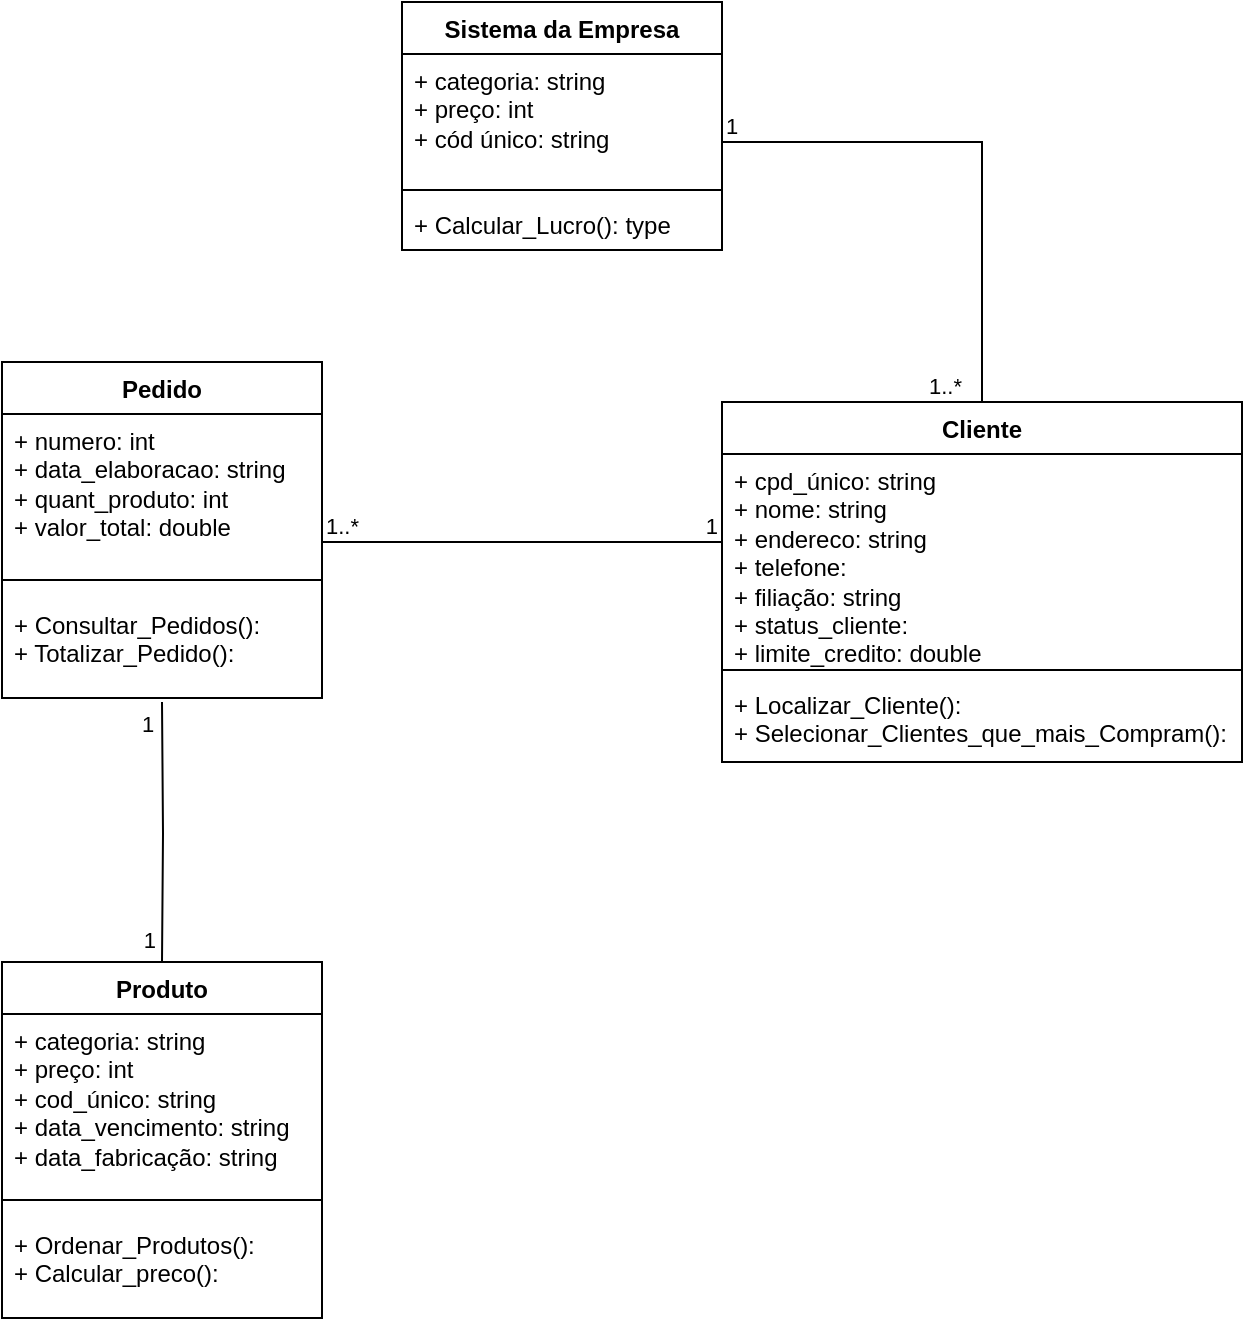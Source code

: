 <mxfile version="24.9.3">
  <diagram name="Página-1" id="1-bsAJybU4CAWj2IOjZU">
    <mxGraphModel dx="899" dy="761" grid="1" gridSize="10" guides="1" tooltips="1" connect="1" arrows="1" fold="1" page="1" pageScale="1" pageWidth="827" pageHeight="1169" math="0" shadow="0">
      <root>
        <mxCell id="0" />
        <mxCell id="1" parent="0" />
        <mxCell id="gSGYzmzYV6SwLATnWGjw-1" value="Produto" style="swimlane;fontStyle=1;align=center;verticalAlign=top;childLayout=stackLayout;horizontal=1;startSize=26;horizontalStack=0;resizeParent=1;resizeParentMax=0;resizeLast=0;collapsible=1;marginBottom=0;whiteSpace=wrap;html=1;" vertex="1" parent="1">
          <mxGeometry x="40" y="560" width="160" height="178" as="geometry" />
        </mxCell>
        <mxCell id="gSGYzmzYV6SwLATnWGjw-2" value="+ categoria: string&lt;br&gt;+ preço: int&lt;div style=&quot;forced-color-adjust: none;&quot;&gt;+ cod_único: string&lt;br&gt;+ data_vencimento: string&lt;/div&gt;&lt;div style=&quot;forced-color-adjust: none;&quot;&gt;+ data_fabricação: string&lt;/div&gt;" style="text;strokeColor=none;fillColor=none;align=left;verticalAlign=top;spacingLeft=4;spacingRight=4;overflow=hidden;rotatable=0;points=[[0,0.5],[1,0.5]];portConstraint=eastwest;whiteSpace=wrap;html=1;" vertex="1" parent="gSGYzmzYV6SwLATnWGjw-1">
          <mxGeometry y="26" width="160" height="84" as="geometry" />
        </mxCell>
        <mxCell id="gSGYzmzYV6SwLATnWGjw-3" value="" style="line;strokeWidth=1;fillColor=none;align=left;verticalAlign=middle;spacingTop=-1;spacingLeft=3;spacingRight=3;rotatable=0;labelPosition=right;points=[];portConstraint=eastwest;strokeColor=inherit;" vertex="1" parent="gSGYzmzYV6SwLATnWGjw-1">
          <mxGeometry y="110" width="160" height="18" as="geometry" />
        </mxCell>
        <mxCell id="gSGYzmzYV6SwLATnWGjw-4" value="+ Ordenar_Produtos():&amp;nbsp;&lt;div&gt;+ Calcular_preco():&amp;nbsp;&lt;/div&gt;" style="text;strokeColor=none;fillColor=none;align=left;verticalAlign=top;spacingLeft=4;spacingRight=4;overflow=hidden;rotatable=0;points=[[0,0.5],[1,0.5]];portConstraint=eastwest;whiteSpace=wrap;html=1;" vertex="1" parent="gSGYzmzYV6SwLATnWGjw-1">
          <mxGeometry y="128" width="160" height="50" as="geometry" />
        </mxCell>
        <mxCell id="gSGYzmzYV6SwLATnWGjw-5" value="Cliente" style="swimlane;fontStyle=1;align=center;verticalAlign=top;childLayout=stackLayout;horizontal=1;startSize=26;horizontalStack=0;resizeParent=1;resizeParentMax=0;resizeLast=0;collapsible=1;marginBottom=0;whiteSpace=wrap;html=1;" vertex="1" parent="1">
          <mxGeometry x="400" y="280" width="260" height="180" as="geometry" />
        </mxCell>
        <mxCell id="gSGYzmzYV6SwLATnWGjw-6" value="&lt;div style=&quot;forced-color-adjust: none;&quot;&gt;+ cpd_único: string&lt;br&gt;+ nome: string&lt;/div&gt;&lt;div style=&quot;forced-color-adjust: none;&quot;&gt;+ endereco: string&lt;/div&gt;&lt;div style=&quot;forced-color-adjust: none;&quot;&gt;+ telefone:&amp;nbsp;&lt;/div&gt;&lt;div style=&quot;forced-color-adjust: none;&quot;&gt;+ filiação: string&lt;/div&gt;&lt;div style=&quot;forced-color-adjust: none;&quot;&gt;+ status_cliente:&lt;/div&gt;&lt;div style=&quot;forced-color-adjust: none;&quot;&gt;+ limite_credito: double&lt;/div&gt;" style="text;strokeColor=none;fillColor=none;align=left;verticalAlign=top;spacingLeft=4;spacingRight=4;overflow=hidden;rotatable=0;points=[[0,0.5],[1,0.5]];portConstraint=eastwest;whiteSpace=wrap;html=1;" vertex="1" parent="gSGYzmzYV6SwLATnWGjw-5">
          <mxGeometry y="26" width="260" height="104" as="geometry" />
        </mxCell>
        <mxCell id="gSGYzmzYV6SwLATnWGjw-7" value="" style="line;strokeWidth=1;fillColor=none;align=left;verticalAlign=middle;spacingTop=-1;spacingLeft=3;spacingRight=3;rotatable=0;labelPosition=right;points=[];portConstraint=eastwest;strokeColor=inherit;" vertex="1" parent="gSGYzmzYV6SwLATnWGjw-5">
          <mxGeometry y="130" width="260" height="8" as="geometry" />
        </mxCell>
        <mxCell id="gSGYzmzYV6SwLATnWGjw-8" value="+ Localizar_Cliente():&amp;nbsp;&lt;div&gt;+ Selecionar_Clientes_que_mais_Compram():&lt;/div&gt;" style="text;strokeColor=none;fillColor=none;align=left;verticalAlign=top;spacingLeft=4;spacingRight=4;overflow=hidden;rotatable=0;points=[[0,0.5],[1,0.5]];portConstraint=eastwest;whiteSpace=wrap;html=1;" vertex="1" parent="gSGYzmzYV6SwLATnWGjw-5">
          <mxGeometry y="138" width="260" height="42" as="geometry" />
        </mxCell>
        <mxCell id="gSGYzmzYV6SwLATnWGjw-9" value="Sistema da Empresa" style="swimlane;fontStyle=1;align=center;verticalAlign=top;childLayout=stackLayout;horizontal=1;startSize=26;horizontalStack=0;resizeParent=1;resizeParentMax=0;resizeLast=0;collapsible=1;marginBottom=0;whiteSpace=wrap;html=1;" vertex="1" parent="1">
          <mxGeometry x="240" y="80" width="160" height="124" as="geometry" />
        </mxCell>
        <mxCell id="gSGYzmzYV6SwLATnWGjw-10" value="+ categoria: string&lt;br&gt;+ preço: int&lt;div style=&quot;forced-color-adjust: none;&quot;&gt;+ cód único: string&lt;br&gt;&lt;br&gt;&lt;/div&gt;" style="text;strokeColor=none;fillColor=none;align=left;verticalAlign=top;spacingLeft=4;spacingRight=4;overflow=hidden;rotatable=0;points=[[0,0.5],[1,0.5]];portConstraint=eastwest;whiteSpace=wrap;html=1;" vertex="1" parent="gSGYzmzYV6SwLATnWGjw-9">
          <mxGeometry y="26" width="160" height="64" as="geometry" />
        </mxCell>
        <mxCell id="gSGYzmzYV6SwLATnWGjw-11" value="" style="line;strokeWidth=1;fillColor=none;align=left;verticalAlign=middle;spacingTop=-1;spacingLeft=3;spacingRight=3;rotatable=0;labelPosition=right;points=[];portConstraint=eastwest;strokeColor=inherit;" vertex="1" parent="gSGYzmzYV6SwLATnWGjw-9">
          <mxGeometry y="90" width="160" height="8" as="geometry" />
        </mxCell>
        <mxCell id="gSGYzmzYV6SwLATnWGjw-12" value="+ Calcular_Lucro(): type" style="text;strokeColor=none;fillColor=none;align=left;verticalAlign=top;spacingLeft=4;spacingRight=4;overflow=hidden;rotatable=0;points=[[0,0.5],[1,0.5]];portConstraint=eastwest;whiteSpace=wrap;html=1;" vertex="1" parent="gSGYzmzYV6SwLATnWGjw-9">
          <mxGeometry y="98" width="160" height="26" as="geometry" />
        </mxCell>
        <mxCell id="gSGYzmzYV6SwLATnWGjw-17" value="" style="endArrow=none;html=1;edgeStyle=orthogonalEdgeStyle;rounded=0;exitX=1;exitY=0.5;exitDx=0;exitDy=0;entryX=0;entryY=0.404;entryDx=0;entryDy=0;entryPerimeter=0;" edge="1" parent="1">
          <mxGeometry relative="1" as="geometry">
            <mxPoint x="200" y="350" as="sourcePoint" />
            <mxPoint x="400.0" y="350.016" as="targetPoint" />
          </mxGeometry>
        </mxCell>
        <mxCell id="gSGYzmzYV6SwLATnWGjw-18" value="1..*" style="edgeLabel;resizable=0;html=1;align=left;verticalAlign=bottom;" connectable="0" vertex="1" parent="gSGYzmzYV6SwLATnWGjw-17">
          <mxGeometry x="-1" relative="1" as="geometry">
            <mxPoint as="offset" />
          </mxGeometry>
        </mxCell>
        <mxCell id="gSGYzmzYV6SwLATnWGjw-19" value="1" style="edgeLabel;resizable=0;html=1;align=right;verticalAlign=bottom;" connectable="0" vertex="1" parent="gSGYzmzYV6SwLATnWGjw-17">
          <mxGeometry x="1" relative="1" as="geometry">
            <mxPoint x="-1" as="offset" />
          </mxGeometry>
        </mxCell>
        <mxCell id="gSGYzmzYV6SwLATnWGjw-21" value="Pedido" style="swimlane;fontStyle=1;align=center;verticalAlign=top;childLayout=stackLayout;horizontal=1;startSize=26;horizontalStack=0;resizeParent=1;resizeParentMax=0;resizeLast=0;collapsible=1;marginBottom=0;whiteSpace=wrap;html=1;" vertex="1" parent="1">
          <mxGeometry x="40" y="260" width="160" height="168" as="geometry" />
        </mxCell>
        <mxCell id="gSGYzmzYV6SwLATnWGjw-22" value="+ numero: int&lt;div&gt;+ data_elaboracao: string&lt;/div&gt;&lt;div&gt;+ quant_produto: int&lt;/div&gt;&lt;div&gt;+ valor_total: double&lt;/div&gt;" style="text;strokeColor=none;fillColor=none;align=left;verticalAlign=top;spacingLeft=4;spacingRight=4;overflow=hidden;rotatable=0;points=[[0,0.5],[1,0.5]];portConstraint=eastwest;whiteSpace=wrap;html=1;" vertex="1" parent="gSGYzmzYV6SwLATnWGjw-21">
          <mxGeometry y="26" width="160" height="74" as="geometry" />
        </mxCell>
        <mxCell id="gSGYzmzYV6SwLATnWGjw-23" value="" style="line;strokeWidth=1;fillColor=none;align=left;verticalAlign=middle;spacingTop=-1;spacingLeft=3;spacingRight=3;rotatable=0;labelPosition=right;points=[];portConstraint=eastwest;strokeColor=inherit;" vertex="1" parent="gSGYzmzYV6SwLATnWGjw-21">
          <mxGeometry y="100" width="160" height="18" as="geometry" />
        </mxCell>
        <mxCell id="gSGYzmzYV6SwLATnWGjw-24" value="+ Consultar_Pedidos():&amp;nbsp;&lt;div&gt;+ Totalizar_Pedido():&amp;nbsp;&lt;/div&gt;" style="text;strokeColor=none;fillColor=none;align=left;verticalAlign=top;spacingLeft=4;spacingRight=4;overflow=hidden;rotatable=0;points=[[0,0.5],[1,0.5]];portConstraint=eastwest;whiteSpace=wrap;html=1;" vertex="1" parent="gSGYzmzYV6SwLATnWGjw-21">
          <mxGeometry y="118" width="160" height="50" as="geometry" />
        </mxCell>
        <mxCell id="gSGYzmzYV6SwLATnWGjw-27" value="" style="endArrow=none;html=1;edgeStyle=orthogonalEdgeStyle;rounded=0;entryX=0.5;entryY=0;entryDx=0;entryDy=0;" edge="1" parent="1" target="gSGYzmzYV6SwLATnWGjw-1">
          <mxGeometry relative="1" as="geometry">
            <mxPoint x="120" y="430" as="sourcePoint" />
            <mxPoint x="250" y="480" as="targetPoint" />
          </mxGeometry>
        </mxCell>
        <mxCell id="gSGYzmzYV6SwLATnWGjw-28" value="1" style="edgeLabel;resizable=0;html=1;align=left;verticalAlign=bottom;" connectable="0" vertex="1" parent="gSGYzmzYV6SwLATnWGjw-27">
          <mxGeometry x="-1" relative="1" as="geometry">
            <mxPoint x="-12" y="19" as="offset" />
          </mxGeometry>
        </mxCell>
        <mxCell id="gSGYzmzYV6SwLATnWGjw-29" value="1" style="edgeLabel;resizable=0;html=1;align=right;verticalAlign=bottom;" connectable="0" vertex="1" parent="gSGYzmzYV6SwLATnWGjw-27">
          <mxGeometry x="1" relative="1" as="geometry">
            <mxPoint x="-3" y="-2" as="offset" />
          </mxGeometry>
        </mxCell>
        <mxCell id="gSGYzmzYV6SwLATnWGjw-30" value="" style="endArrow=none;html=1;edgeStyle=orthogonalEdgeStyle;rounded=0;exitX=1;exitY=0.5;exitDx=0;exitDy=0;entryX=0.5;entryY=0;entryDx=0;entryDy=0;" edge="1" parent="1" target="gSGYzmzYV6SwLATnWGjw-5">
          <mxGeometry relative="1" as="geometry">
            <mxPoint x="400" y="150" as="sourcePoint" />
            <mxPoint x="530" y="270" as="targetPoint" />
            <Array as="points">
              <mxPoint x="530" y="150" />
            </Array>
          </mxGeometry>
        </mxCell>
        <mxCell id="gSGYzmzYV6SwLATnWGjw-31" value="1" style="edgeLabel;resizable=0;html=1;align=left;verticalAlign=bottom;" connectable="0" vertex="1" parent="gSGYzmzYV6SwLATnWGjw-30">
          <mxGeometry x="-1" relative="1" as="geometry">
            <mxPoint as="offset" />
          </mxGeometry>
        </mxCell>
        <mxCell id="gSGYzmzYV6SwLATnWGjw-32" value="1..*" style="edgeLabel;resizable=0;html=1;align=right;verticalAlign=bottom;" connectable="0" vertex="1" parent="gSGYzmzYV6SwLATnWGjw-30">
          <mxGeometry x="1" relative="1" as="geometry">
            <mxPoint x="-10" as="offset" />
          </mxGeometry>
        </mxCell>
      </root>
    </mxGraphModel>
  </diagram>
</mxfile>

